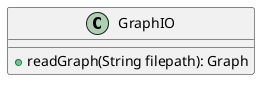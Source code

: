 @startuml Diagrama de Classe do GraphIO
class GraphIO{
    + readGraph(String filepath): Graph
}
@enduml